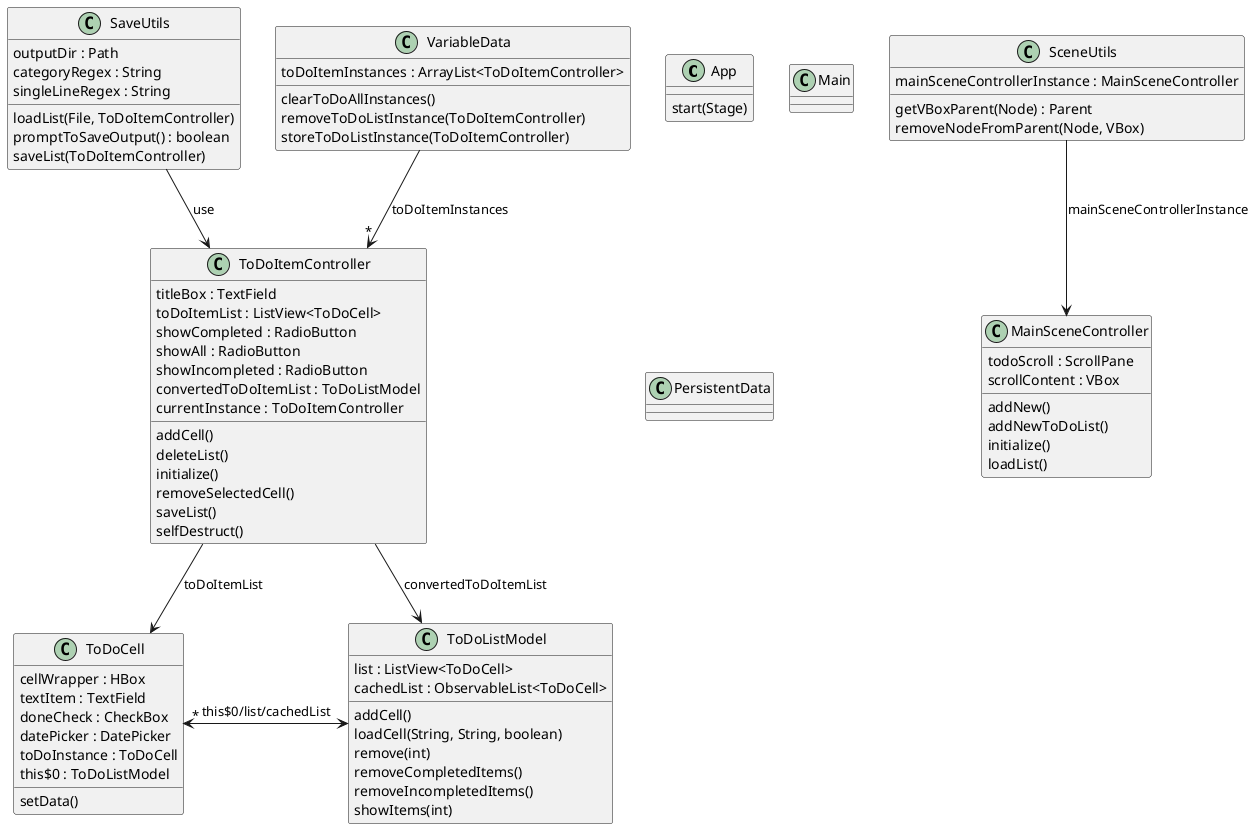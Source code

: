 @startuml

class "App" {
  start(Stage)
}

class "Main"

class "MainSceneController" {
  todoScroll : ScrollPane
  scrollContent : VBox
  addNew()
  addNewToDoList()
  initialize()
  loadList()
}

class "PersistentData"

class "SaveUtils" {
  outputDir : Path
  categoryRegex : String
  singleLineRegex : String
  loadList(File, ToDoItemController)
  promptToSaveOutput() : boolean
  saveList(ToDoItemController)
}

class "SceneUtils" {
  mainSceneControllerInstance : MainSceneController
  getVBoxParent(Node) : Parent
  removeNodeFromParent(Node, VBox)
}

class "ToDoCell" {
  cellWrapper : HBox
  textItem : TextField
  doneCheck : CheckBox
  datePicker : DatePicker
  toDoInstance : ToDoCell
  this$0 : ToDoListModel
  setData()
}

class "ToDoItemController" {
  titleBox : TextField
  toDoItemList : ListView<ToDoCell>
  showCompleted : RadioButton
  showAll : RadioButton
  showIncompleted : RadioButton
  convertedToDoItemList : ToDoListModel
  currentInstance : ToDoItemController
  addCell()
  deleteList()
  initialize()
  removeSelectedCell()
  saveList()
  selfDestruct()
}

class "ToDoListModel" {
  list : ListView<ToDoCell>
  cachedList : ObservableList<ToDoCell>
  addCell()
  loadCell(String, String, boolean)
  remove(int)
  removeCompletedItems()
  removeIncompletedItems()
  showItems(int)
}

class "VariableData" {
  toDoItemInstances : ArrayList<ToDoItemController>
  clearToDoAllInstances()
  removeToDoListInstance(ToDoItemController)
  storeToDoListInstance(ToDoItemController)
}

"SaveUtils" --> "ToDoItemController" : use
"SceneUtils" --> "MainSceneController" : mainSceneControllerInstance
"ToDoCell" "*" <-> "ToDoListModel" : this$0/list/cachedList
"ToDoItemController" --> "ToDoCell" : toDoItemList
"ToDoItemController" --> "ToDoListModel" : convertedToDoItemList
"VariableData" --> "*" "ToDoItemController" : toDoItemInstances

@enduml